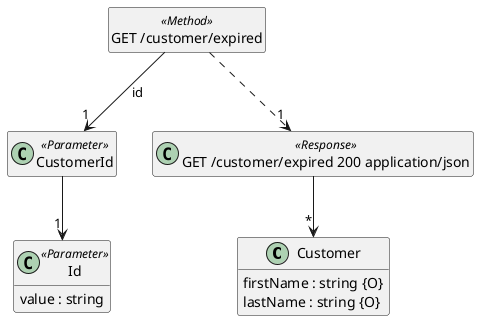 @startuml
hide <<Method>> circle
hide empty methods
hide empty fields
set namespaceSeparator none

class "Customer" {
  firstName : string {O}
  lastName : string {O}
}

class "CustomerId" <<Parameter>> {
}

class "Id" <<Parameter>> {
  value : string
}

class "GET /customer/expired" <<Method>> {
}

class "GET /customer/expired 200 application/json" <<Response>> {
}

"CustomerId" --> "1" "Id"

"GET /customer/expired" --> "1" "CustomerId" : "id"

"GET /customer/expired 200 application/json" --> "*" "Customer"

"GET /customer/expired" ..> "1" "GET /customer/expired 200 application/json"

@enduml